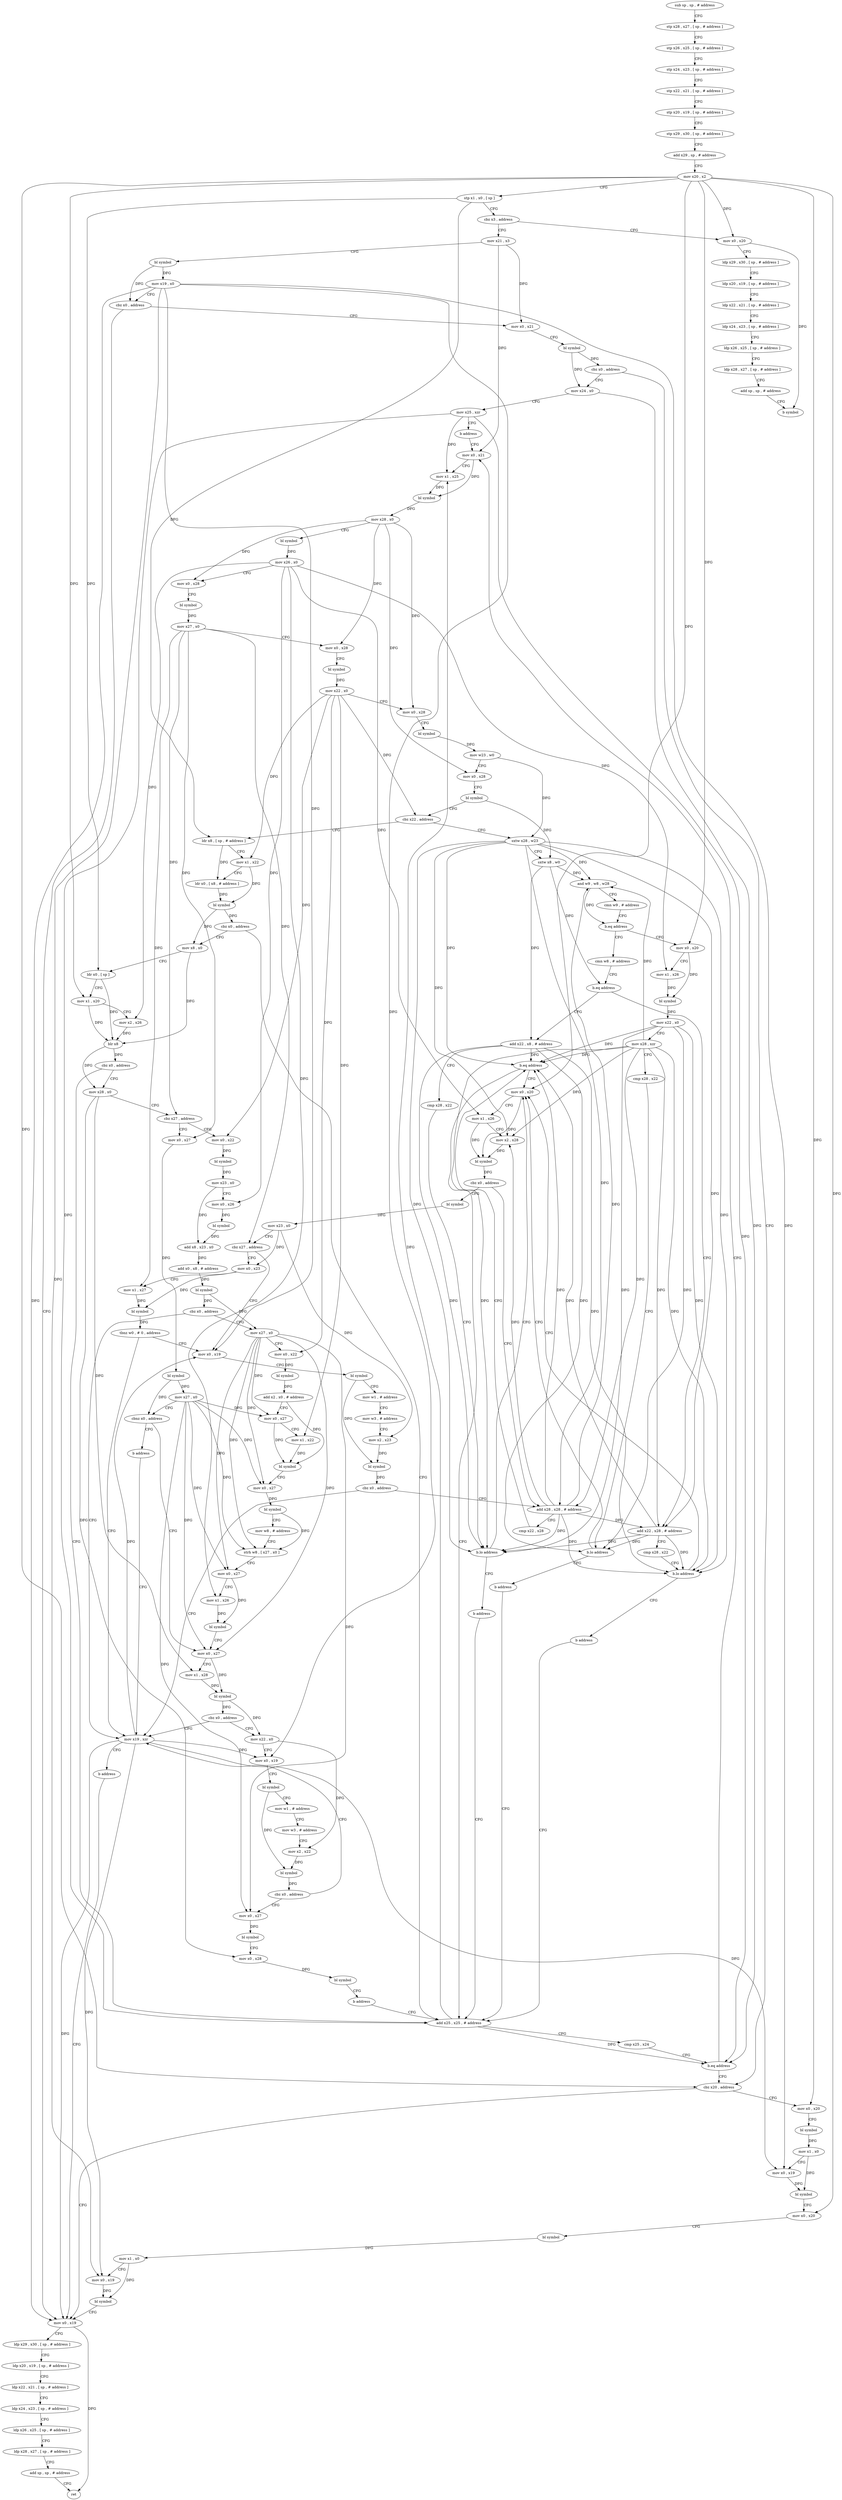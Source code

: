 digraph "func" {
"89968" [label = "sub sp , sp , # address" ]
"89972" [label = "stp x28 , x27 , [ sp , # address ]" ]
"89976" [label = "stp x26 , x25 , [ sp , # address ]" ]
"89980" [label = "stp x24 , x23 , [ sp , # address ]" ]
"89984" [label = "stp x22 , x21 , [ sp , # address ]" ]
"89988" [label = "stp x20 , x19 , [ sp , # address ]" ]
"89992" [label = "stp x29 , x30 , [ sp , # address ]" ]
"89996" [label = "add x29 , sp , # address" ]
"90000" [label = "mov x20 , x2" ]
"90004" [label = "stp x1 , x0 , [ sp ]" ]
"90008" [label = "cbz x3 , address" ]
"90556" [label = "mov x0 , x20" ]
"90012" [label = "mov x21 , x3" ]
"90560" [label = "ldp x29 , x30 , [ sp , # address ]" ]
"90564" [label = "ldp x20 , x19 , [ sp , # address ]" ]
"90568" [label = "ldp x22 , x21 , [ sp , # address ]" ]
"90572" [label = "ldp x24 , x23 , [ sp , # address ]" ]
"90576" [label = "ldp x26 , x25 , [ sp , # address ]" ]
"90580" [label = "ldp x28 , x27 , [ sp , # address ]" ]
"90584" [label = "add sp , sp , # address" ]
"90588" [label = "b symbol" ]
"90016" [label = "bl symbol" ]
"90020" [label = "mov x19 , x0" ]
"90024" [label = "cbz x0 , address" ]
"90636" [label = "mov x0 , x19" ]
"90028" [label = "mov x0 , x21" ]
"90640" [label = "ldp x29 , x30 , [ sp , # address ]" ]
"90644" [label = "ldp x20 , x19 , [ sp , # address ]" ]
"90648" [label = "ldp x22 , x21 , [ sp , # address ]" ]
"90652" [label = "ldp x24 , x23 , [ sp , # address ]" ]
"90656" [label = "ldp x26 , x25 , [ sp , # address ]" ]
"90660" [label = "ldp x28 , x27 , [ sp , # address ]" ]
"90664" [label = "add sp , sp , # address" ]
"90668" [label = "ret" ]
"90032" [label = "bl symbol" ]
"90036" [label = "cbz x0 , address" ]
"90592" [label = "cbz x20 , address" ]
"90040" [label = "mov x24 , x0" ]
"90596" [label = "mov x0 , x20" ]
"90044" [label = "mov x25 , xzr" ]
"90048" [label = "b address" ]
"90064" [label = "mov x0 , x21" ]
"90600" [label = "bl symbol" ]
"90604" [label = "mov x1 , x0" ]
"90608" [label = "mov x0 , x19" ]
"90612" [label = "bl symbol" ]
"90616" [label = "mov x0 , x20" ]
"90620" [label = "bl symbol" ]
"90624" [label = "mov x1 , x0" ]
"90628" [label = "mov x0 , x19" ]
"90632" [label = "bl symbol" ]
"90068" [label = "mov x1 , x25" ]
"90072" [label = "bl symbol" ]
"90076" [label = "mov x28 , x0" ]
"90080" [label = "bl symbol" ]
"90084" [label = "mov x26 , x0" ]
"90088" [label = "mov x0 , x28" ]
"90092" [label = "bl symbol" ]
"90096" [label = "mov x27 , x0" ]
"90100" [label = "mov x0 , x28" ]
"90104" [label = "bl symbol" ]
"90108" [label = "mov x22 , x0" ]
"90112" [label = "mov x0 , x28" ]
"90116" [label = "bl symbol" ]
"90120" [label = "mov w23 , w0" ]
"90124" [label = "mov x0 , x28" ]
"90128" [label = "bl symbol" ]
"90132" [label = "cbz x22 , address" ]
"90208" [label = "sxtw x28 , w23" ]
"90136" [label = "ldr x8 , [ sp , # address ]" ]
"90212" [label = "sxtw x8 , w0" ]
"90216" [label = "and w9 , w8 , w28" ]
"90220" [label = "cmn w9 , # address" ]
"90224" [label = "b.eq address" ]
"90252" [label = "mov x0 , x20" ]
"90228" [label = "cmn w8 , # address" ]
"90140" [label = "mov x1 , x22" ]
"90144" [label = "ldr x0 , [ x8 , # address ]" ]
"90148" [label = "bl symbol" ]
"90152" [label = "cbz x0 , address" ]
"90052" [label = "add x25 , x25 , # address" ]
"90156" [label = "mov x8 , x0" ]
"90256" [label = "mov x1 , x26" ]
"90260" [label = "bl symbol" ]
"90264" [label = "mov x22 , x0" ]
"90268" [label = "mov x28 , xzr" ]
"90272" [label = "cmp x28 , x22" ]
"90276" [label = "b.lo address" ]
"90500" [label = "mov x0 , x20" ]
"90280" [label = "b address" ]
"90232" [label = "b.eq address" ]
"90444" [label = "add x22 , x28 , # address" ]
"90236" [label = "add x22 , x8 , # address" ]
"90056" [label = "cmp x25 , x24" ]
"90060" [label = "b.eq address" ]
"90160" [label = "ldr x0 , [ sp ]" ]
"90164" [label = "mov x1 , x20" ]
"90168" [label = "mov x2 , x26" ]
"90172" [label = "blr x8" ]
"90176" [label = "cbz x0 , address" ]
"90180" [label = "mov x28 , x0" ]
"90504" [label = "mov x1 , x26" ]
"90508" [label = "mov x2 , x28" ]
"90512" [label = "bl symbol" ]
"90516" [label = "cbz x0 , address" ]
"90488" [label = "add x28 , x28 , # address" ]
"90520" [label = "bl symbol" ]
"90448" [label = "cmp x28 , x22" ]
"90452" [label = "b.lo address" ]
"90456" [label = "b address" ]
"90240" [label = "cmp x28 , x22" ]
"90244" [label = "b.lo address" ]
"90248" [label = "b address" ]
"90184" [label = "cbz x27 , address" ]
"90284" [label = "mov x0 , x22" ]
"90188" [label = "mov x0 , x27" ]
"90492" [label = "cmp x22 , x28" ]
"90496" [label = "b.eq address" ]
"90524" [label = "mov x23 , x0" ]
"90528" [label = "cbz x27 , address" ]
"90460" [label = "mov x0 , x19" ]
"90532" [label = "mov x0 , x23" ]
"90288" [label = "bl symbol" ]
"90292" [label = "mov x23 , x0" ]
"90296" [label = "mov x0 , x26" ]
"90300" [label = "bl symbol" ]
"90304" [label = "add x8 , x23 , x0" ]
"90308" [label = "add x0 , x8 , # address" ]
"90312" [label = "bl symbol" ]
"90316" [label = "cbz x0 , address" ]
"90548" [label = "mov x19 , xzr" ]
"90320" [label = "mov x27 , x0" ]
"90192" [label = "bl symbol" ]
"90196" [label = "mov x27 , x0" ]
"90200" [label = "cbnz x0 , address" ]
"90376" [label = "mov x0 , x27" ]
"90204" [label = "b address" ]
"90464" [label = "bl symbol" ]
"90468" [label = "mov w1 , # address" ]
"90472" [label = "mov w3 , # address" ]
"90476" [label = "mov x2 , x23" ]
"90480" [label = "bl symbol" ]
"90484" [label = "cbz x0 , address" ]
"90536" [label = "mov x1 , x27" ]
"90540" [label = "bl symbol" ]
"90544" [label = "tbnz w0 , # 0 , address" ]
"90552" [label = "b address" ]
"90324" [label = "mov x0 , x22" ]
"90328" [label = "bl symbol" ]
"90332" [label = "add x2 , x0 , # address" ]
"90336" [label = "mov x0 , x27" ]
"90340" [label = "mov x1 , x22" ]
"90344" [label = "bl symbol" ]
"90348" [label = "mov x0 , x27" ]
"90352" [label = "bl symbol" ]
"90356" [label = "mov w8 , # address" ]
"90360" [label = "strh w8 , [ x27 , x0 ]" ]
"90364" [label = "mov x0 , x27" ]
"90368" [label = "mov x1 , x26" ]
"90372" [label = "bl symbol" ]
"90380" [label = "mov x1 , x28" ]
"90384" [label = "bl symbol" ]
"90388" [label = "cbz x0 , address" ]
"90392" [label = "mov x22 , x0" ]
"90396" [label = "mov x0 , x19" ]
"90400" [label = "bl symbol" ]
"90404" [label = "mov w1 , # address" ]
"90408" [label = "mov w3 , # address" ]
"90412" [label = "mov x2 , x22" ]
"90416" [label = "bl symbol" ]
"90420" [label = "cbz x0 , address" ]
"90424" [label = "mov x0 , x27" ]
"90428" [label = "bl symbol" ]
"90432" [label = "mov x0 , x28" ]
"90436" [label = "bl symbol" ]
"90440" [label = "b address" ]
"89968" -> "89972" [ label = "CFG" ]
"89972" -> "89976" [ label = "CFG" ]
"89976" -> "89980" [ label = "CFG" ]
"89980" -> "89984" [ label = "CFG" ]
"89984" -> "89988" [ label = "CFG" ]
"89988" -> "89992" [ label = "CFG" ]
"89992" -> "89996" [ label = "CFG" ]
"89996" -> "90000" [ label = "CFG" ]
"90000" -> "90004" [ label = "CFG" ]
"90000" -> "90556" [ label = "DFG" ]
"90000" -> "90592" [ label = "DFG" ]
"90000" -> "90596" [ label = "DFG" ]
"90000" -> "90616" [ label = "DFG" ]
"90000" -> "90252" [ label = "DFG" ]
"90000" -> "90164" [ label = "DFG" ]
"90000" -> "90500" [ label = "DFG" ]
"90004" -> "90008" [ label = "CFG" ]
"90004" -> "90160" [ label = "DFG" ]
"90004" -> "90136" [ label = "DFG" ]
"90008" -> "90556" [ label = "CFG" ]
"90008" -> "90012" [ label = "CFG" ]
"90556" -> "90560" [ label = "CFG" ]
"90556" -> "90588" [ label = "DFG" ]
"90012" -> "90016" [ label = "CFG" ]
"90012" -> "90028" [ label = "DFG" ]
"90012" -> "90064" [ label = "DFG" ]
"90560" -> "90564" [ label = "CFG" ]
"90564" -> "90568" [ label = "CFG" ]
"90568" -> "90572" [ label = "CFG" ]
"90572" -> "90576" [ label = "CFG" ]
"90576" -> "90580" [ label = "CFG" ]
"90580" -> "90584" [ label = "CFG" ]
"90584" -> "90588" [ label = "CFG" ]
"90016" -> "90020" [ label = "DFG" ]
"90016" -> "90024" [ label = "DFG" ]
"90020" -> "90024" [ label = "CFG" ]
"90020" -> "90636" [ label = "DFG" ]
"90020" -> "90608" [ label = "DFG" ]
"90020" -> "90628" [ label = "DFG" ]
"90020" -> "90460" [ label = "DFG" ]
"90020" -> "90396" [ label = "DFG" ]
"90024" -> "90636" [ label = "CFG" ]
"90024" -> "90028" [ label = "CFG" ]
"90636" -> "90640" [ label = "CFG" ]
"90636" -> "90668" [ label = "DFG" ]
"90028" -> "90032" [ label = "CFG" ]
"90640" -> "90644" [ label = "CFG" ]
"90644" -> "90648" [ label = "CFG" ]
"90648" -> "90652" [ label = "CFG" ]
"90652" -> "90656" [ label = "CFG" ]
"90656" -> "90660" [ label = "CFG" ]
"90660" -> "90664" [ label = "CFG" ]
"90664" -> "90668" [ label = "CFG" ]
"90032" -> "90036" [ label = "DFG" ]
"90032" -> "90040" [ label = "DFG" ]
"90036" -> "90592" [ label = "CFG" ]
"90036" -> "90040" [ label = "CFG" ]
"90592" -> "90636" [ label = "CFG" ]
"90592" -> "90596" [ label = "CFG" ]
"90040" -> "90044" [ label = "CFG" ]
"90040" -> "90060" [ label = "DFG" ]
"90596" -> "90600" [ label = "CFG" ]
"90044" -> "90048" [ label = "CFG" ]
"90044" -> "90068" [ label = "DFG" ]
"90044" -> "90052" [ label = "DFG" ]
"90044" -> "90060" [ label = "DFG" ]
"90048" -> "90064" [ label = "CFG" ]
"90064" -> "90068" [ label = "CFG" ]
"90064" -> "90072" [ label = "DFG" ]
"90600" -> "90604" [ label = "DFG" ]
"90604" -> "90608" [ label = "CFG" ]
"90604" -> "90612" [ label = "DFG" ]
"90608" -> "90612" [ label = "DFG" ]
"90612" -> "90616" [ label = "CFG" ]
"90616" -> "90620" [ label = "CFG" ]
"90620" -> "90624" [ label = "DFG" ]
"90624" -> "90628" [ label = "CFG" ]
"90624" -> "90632" [ label = "DFG" ]
"90628" -> "90632" [ label = "DFG" ]
"90632" -> "90636" [ label = "CFG" ]
"90068" -> "90072" [ label = "DFG" ]
"90072" -> "90076" [ label = "DFG" ]
"90076" -> "90080" [ label = "CFG" ]
"90076" -> "90088" [ label = "DFG" ]
"90076" -> "90100" [ label = "DFG" ]
"90076" -> "90112" [ label = "DFG" ]
"90076" -> "90124" [ label = "DFG" ]
"90080" -> "90084" [ label = "DFG" ]
"90084" -> "90088" [ label = "CFG" ]
"90084" -> "90256" [ label = "DFG" ]
"90084" -> "90168" [ label = "DFG" ]
"90084" -> "90504" [ label = "DFG" ]
"90084" -> "90296" [ label = "DFG" ]
"90084" -> "90368" [ label = "DFG" ]
"90088" -> "90092" [ label = "CFG" ]
"90092" -> "90096" [ label = "DFG" ]
"90096" -> "90100" [ label = "CFG" ]
"90096" -> "90184" [ label = "DFG" ]
"90096" -> "90528" [ label = "DFG" ]
"90096" -> "90188" [ label = "DFG" ]
"90096" -> "90536" [ label = "DFG" ]
"90100" -> "90104" [ label = "CFG" ]
"90104" -> "90108" [ label = "DFG" ]
"90108" -> "90112" [ label = "CFG" ]
"90108" -> "90132" [ label = "DFG" ]
"90108" -> "90140" [ label = "DFG" ]
"90108" -> "90284" [ label = "DFG" ]
"90108" -> "90324" [ label = "DFG" ]
"90108" -> "90340" [ label = "DFG" ]
"90112" -> "90116" [ label = "CFG" ]
"90116" -> "90120" [ label = "DFG" ]
"90120" -> "90124" [ label = "CFG" ]
"90120" -> "90208" [ label = "DFG" ]
"90124" -> "90128" [ label = "CFG" ]
"90128" -> "90132" [ label = "CFG" ]
"90128" -> "90212" [ label = "DFG" ]
"90132" -> "90208" [ label = "CFG" ]
"90132" -> "90136" [ label = "CFG" ]
"90208" -> "90212" [ label = "CFG" ]
"90208" -> "90216" [ label = "DFG" ]
"90208" -> "90508" [ label = "DFG" ]
"90208" -> "90444" [ label = "DFG" ]
"90208" -> "90452" [ label = "DFG" ]
"90208" -> "90244" [ label = "DFG" ]
"90208" -> "90488" [ label = "DFG" ]
"90208" -> "90496" [ label = "DFG" ]
"90136" -> "90140" [ label = "CFG" ]
"90136" -> "90144" [ label = "DFG" ]
"90212" -> "90216" [ label = "DFG" ]
"90212" -> "90232" [ label = "DFG" ]
"90212" -> "90236" [ label = "DFG" ]
"90216" -> "90220" [ label = "CFG" ]
"90216" -> "90224" [ label = "DFG" ]
"90220" -> "90224" [ label = "CFG" ]
"90224" -> "90252" [ label = "CFG" ]
"90224" -> "90228" [ label = "CFG" ]
"90252" -> "90256" [ label = "CFG" ]
"90252" -> "90260" [ label = "DFG" ]
"90228" -> "90232" [ label = "CFG" ]
"90140" -> "90144" [ label = "CFG" ]
"90140" -> "90148" [ label = "DFG" ]
"90144" -> "90148" [ label = "DFG" ]
"90148" -> "90152" [ label = "DFG" ]
"90148" -> "90156" [ label = "DFG" ]
"90152" -> "90052" [ label = "CFG" ]
"90152" -> "90156" [ label = "CFG" ]
"90052" -> "90056" [ label = "CFG" ]
"90052" -> "90068" [ label = "DFG" ]
"90052" -> "90060" [ label = "DFG" ]
"90156" -> "90160" [ label = "CFG" ]
"90156" -> "90172" [ label = "DFG" ]
"90256" -> "90260" [ label = "DFG" ]
"90260" -> "90264" [ label = "DFG" ]
"90264" -> "90268" [ label = "CFG" ]
"90264" -> "90276" [ label = "DFG" ]
"90264" -> "90452" [ label = "DFG" ]
"90264" -> "90244" [ label = "DFG" ]
"90264" -> "90496" [ label = "DFG" ]
"90268" -> "90272" [ label = "CFG" ]
"90268" -> "90216" [ label = "DFG" ]
"90268" -> "90508" [ label = "DFG" ]
"90268" -> "90444" [ label = "DFG" ]
"90268" -> "90452" [ label = "DFG" ]
"90268" -> "90244" [ label = "DFG" ]
"90268" -> "90488" [ label = "DFG" ]
"90268" -> "90496" [ label = "DFG" ]
"90272" -> "90276" [ label = "CFG" ]
"90276" -> "90500" [ label = "CFG" ]
"90276" -> "90280" [ label = "CFG" ]
"90500" -> "90504" [ label = "CFG" ]
"90500" -> "90512" [ label = "DFG" ]
"90280" -> "90052" [ label = "CFG" ]
"90232" -> "90444" [ label = "CFG" ]
"90232" -> "90236" [ label = "CFG" ]
"90444" -> "90448" [ label = "CFG" ]
"90444" -> "90276" [ label = "DFG" ]
"90444" -> "90452" [ label = "DFG" ]
"90444" -> "90244" [ label = "DFG" ]
"90444" -> "90496" [ label = "DFG" ]
"90236" -> "90240" [ label = "CFG" ]
"90236" -> "90276" [ label = "DFG" ]
"90236" -> "90452" [ label = "DFG" ]
"90236" -> "90244" [ label = "DFG" ]
"90236" -> "90496" [ label = "DFG" ]
"90056" -> "90060" [ label = "CFG" ]
"90060" -> "90592" [ label = "CFG" ]
"90060" -> "90064" [ label = "CFG" ]
"90160" -> "90164" [ label = "CFG" ]
"90160" -> "90172" [ label = "DFG" ]
"90164" -> "90168" [ label = "CFG" ]
"90164" -> "90172" [ label = "DFG" ]
"90168" -> "90172" [ label = "DFG" ]
"90172" -> "90176" [ label = "DFG" ]
"90172" -> "90180" [ label = "DFG" ]
"90176" -> "90052" [ label = "CFG" ]
"90176" -> "90180" [ label = "CFG" ]
"90180" -> "90184" [ label = "CFG" ]
"90180" -> "90380" [ label = "DFG" ]
"90180" -> "90432" [ label = "DFG" ]
"90504" -> "90508" [ label = "CFG" ]
"90504" -> "90512" [ label = "DFG" ]
"90508" -> "90512" [ label = "DFG" ]
"90512" -> "90516" [ label = "DFG" ]
"90516" -> "90488" [ label = "CFG" ]
"90516" -> "90520" [ label = "CFG" ]
"90488" -> "90492" [ label = "CFG" ]
"90488" -> "90216" [ label = "DFG" ]
"90488" -> "90508" [ label = "DFG" ]
"90488" -> "90444" [ label = "DFG" ]
"90488" -> "90452" [ label = "DFG" ]
"90488" -> "90244" [ label = "DFG" ]
"90488" -> "90496" [ label = "DFG" ]
"90520" -> "90524" [ label = "DFG" ]
"90448" -> "90452" [ label = "CFG" ]
"90452" -> "90500" [ label = "CFG" ]
"90452" -> "90456" [ label = "CFG" ]
"90456" -> "90052" [ label = "CFG" ]
"90240" -> "90244" [ label = "CFG" ]
"90244" -> "90500" [ label = "CFG" ]
"90244" -> "90248" [ label = "CFG" ]
"90248" -> "90052" [ label = "CFG" ]
"90184" -> "90284" [ label = "CFG" ]
"90184" -> "90188" [ label = "CFG" ]
"90284" -> "90288" [ label = "DFG" ]
"90188" -> "90192" [ label = "DFG" ]
"90492" -> "90496" [ label = "CFG" ]
"90496" -> "90052" [ label = "CFG" ]
"90496" -> "90500" [ label = "CFG" ]
"90524" -> "90528" [ label = "CFG" ]
"90524" -> "90476" [ label = "DFG" ]
"90524" -> "90532" [ label = "DFG" ]
"90528" -> "90460" [ label = "CFG" ]
"90528" -> "90532" [ label = "CFG" ]
"90460" -> "90464" [ label = "CFG" ]
"90532" -> "90536" [ label = "CFG" ]
"90532" -> "90540" [ label = "DFG" ]
"90288" -> "90292" [ label = "DFG" ]
"90292" -> "90296" [ label = "CFG" ]
"90292" -> "90304" [ label = "DFG" ]
"90296" -> "90300" [ label = "DFG" ]
"90300" -> "90304" [ label = "DFG" ]
"90304" -> "90308" [ label = "DFG" ]
"90308" -> "90312" [ label = "DFG" ]
"90312" -> "90316" [ label = "DFG" ]
"90312" -> "90320" [ label = "DFG" ]
"90316" -> "90548" [ label = "CFG" ]
"90316" -> "90320" [ label = "CFG" ]
"90548" -> "90552" [ label = "CFG" ]
"90548" -> "90636" [ label = "DFG" ]
"90548" -> "90608" [ label = "DFG" ]
"90548" -> "90628" [ label = "DFG" ]
"90548" -> "90460" [ label = "DFG" ]
"90548" -> "90396" [ label = "DFG" ]
"90320" -> "90324" [ label = "CFG" ]
"90320" -> "90336" [ label = "DFG" ]
"90320" -> "90348" [ label = "DFG" ]
"90320" -> "90360" [ label = "DFG" ]
"90320" -> "90364" [ label = "DFG" ]
"90320" -> "90376" [ label = "DFG" ]
"90320" -> "90424" [ label = "DFG" ]
"90192" -> "90196" [ label = "DFG" ]
"90192" -> "90200" [ label = "DFG" ]
"90196" -> "90200" [ label = "CFG" ]
"90196" -> "90336" [ label = "DFG" ]
"90196" -> "90348" [ label = "DFG" ]
"90196" -> "90360" [ label = "DFG" ]
"90196" -> "90364" [ label = "DFG" ]
"90196" -> "90376" [ label = "DFG" ]
"90196" -> "90424" [ label = "DFG" ]
"90200" -> "90376" [ label = "CFG" ]
"90200" -> "90204" [ label = "CFG" ]
"90376" -> "90380" [ label = "CFG" ]
"90376" -> "90384" [ label = "DFG" ]
"90204" -> "90548" [ label = "CFG" ]
"90464" -> "90468" [ label = "CFG" ]
"90464" -> "90480" [ label = "DFG" ]
"90468" -> "90472" [ label = "CFG" ]
"90472" -> "90476" [ label = "CFG" ]
"90476" -> "90480" [ label = "DFG" ]
"90480" -> "90484" [ label = "DFG" ]
"90484" -> "90548" [ label = "CFG" ]
"90484" -> "90488" [ label = "CFG" ]
"90536" -> "90540" [ label = "DFG" ]
"90540" -> "90544" [ label = "DFG" ]
"90544" -> "90460" [ label = "CFG" ]
"90544" -> "90548" [ label = "CFG" ]
"90552" -> "90636" [ label = "CFG" ]
"90324" -> "90328" [ label = "DFG" ]
"90328" -> "90332" [ label = "DFG" ]
"90332" -> "90336" [ label = "CFG" ]
"90332" -> "90344" [ label = "DFG" ]
"90336" -> "90340" [ label = "CFG" ]
"90336" -> "90344" [ label = "DFG" ]
"90340" -> "90344" [ label = "DFG" ]
"90344" -> "90348" [ label = "CFG" ]
"90348" -> "90352" [ label = "DFG" ]
"90352" -> "90356" [ label = "CFG" ]
"90352" -> "90360" [ label = "DFG" ]
"90356" -> "90360" [ label = "CFG" ]
"90360" -> "90364" [ label = "CFG" ]
"90364" -> "90368" [ label = "CFG" ]
"90364" -> "90372" [ label = "DFG" ]
"90368" -> "90372" [ label = "DFG" ]
"90372" -> "90376" [ label = "CFG" ]
"90380" -> "90384" [ label = "DFG" ]
"90384" -> "90388" [ label = "DFG" ]
"90384" -> "90392" [ label = "DFG" ]
"90388" -> "90548" [ label = "CFG" ]
"90388" -> "90392" [ label = "CFG" ]
"90392" -> "90396" [ label = "CFG" ]
"90392" -> "90412" [ label = "DFG" ]
"90396" -> "90400" [ label = "CFG" ]
"90400" -> "90404" [ label = "CFG" ]
"90400" -> "90416" [ label = "DFG" ]
"90404" -> "90408" [ label = "CFG" ]
"90408" -> "90412" [ label = "CFG" ]
"90412" -> "90416" [ label = "DFG" ]
"90416" -> "90420" [ label = "DFG" ]
"90420" -> "90548" [ label = "CFG" ]
"90420" -> "90424" [ label = "CFG" ]
"90424" -> "90428" [ label = "DFG" ]
"90428" -> "90432" [ label = "CFG" ]
"90432" -> "90436" [ label = "DFG" ]
"90436" -> "90440" [ label = "CFG" ]
"90440" -> "90052" [ label = "CFG" ]
}
